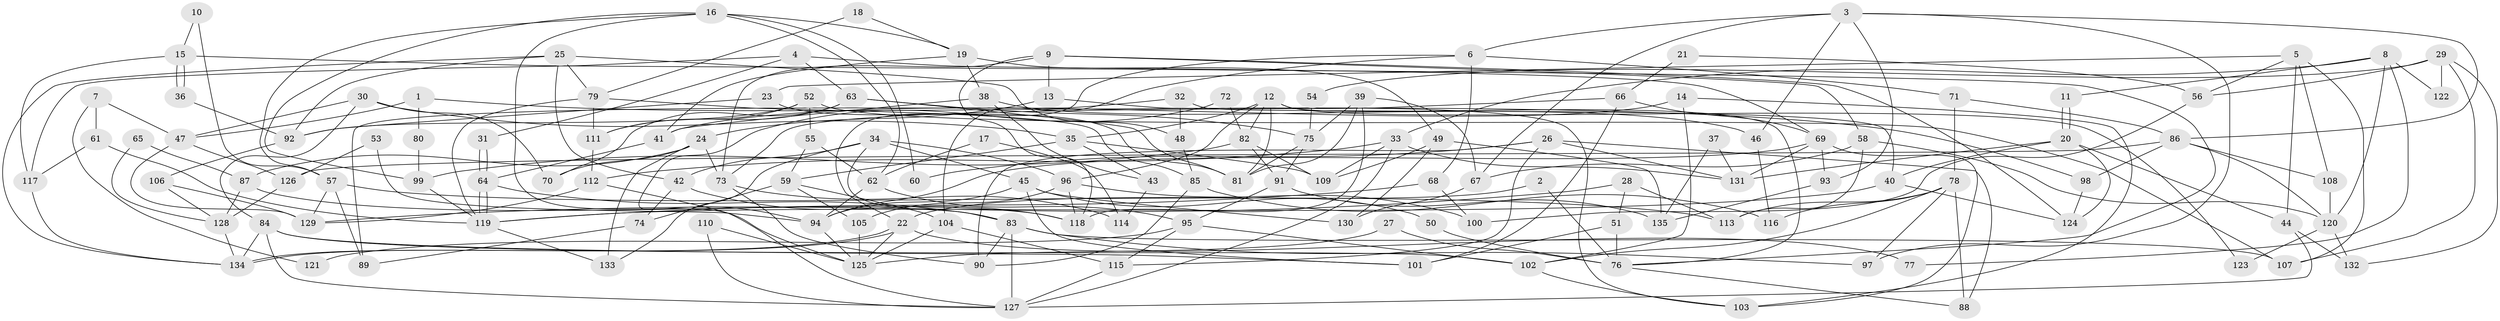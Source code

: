 // Generated by graph-tools (version 1.1) at 2025/11/02/27/25 16:11:20]
// undirected, 135 vertices, 270 edges
graph export_dot {
graph [start="1"]
  node [color=gray90,style=filled];
  1;
  2;
  3;
  4;
  5;
  6;
  7;
  8;
  9;
  10;
  11;
  12;
  13;
  14;
  15;
  16;
  17;
  18;
  19;
  20;
  21;
  22;
  23;
  24;
  25;
  26;
  27;
  28;
  29;
  30;
  31;
  32;
  33;
  34;
  35;
  36;
  37;
  38;
  39;
  40;
  41;
  42;
  43;
  44;
  45;
  46;
  47;
  48;
  49;
  50;
  51;
  52;
  53;
  54;
  55;
  56;
  57;
  58;
  59;
  60;
  61;
  62;
  63;
  64;
  65;
  66;
  67;
  68;
  69;
  70;
  71;
  72;
  73;
  74;
  75;
  76;
  77;
  78;
  79;
  80;
  81;
  82;
  83;
  84;
  85;
  86;
  87;
  88;
  89;
  90;
  91;
  92;
  93;
  94;
  95;
  96;
  97;
  98;
  99;
  100;
  101;
  102;
  103;
  104;
  105;
  106;
  107;
  108;
  109;
  110;
  111;
  112;
  113;
  114;
  115;
  116;
  117;
  118;
  119;
  120;
  121;
  122;
  123;
  124;
  125;
  126;
  127;
  128;
  129;
  130;
  131;
  132;
  133;
  134;
  135;
  1 -- 47;
  1 -- 98;
  1 -- 80;
  2 -- 22;
  2 -- 76;
  3 -- 86;
  3 -- 6;
  3 -- 46;
  3 -- 67;
  3 -- 93;
  3 -- 97;
  4 -- 63;
  4 -- 69;
  4 -- 31;
  4 -- 117;
  5 -- 107;
  5 -- 44;
  5 -- 23;
  5 -- 56;
  5 -- 108;
  6 -- 104;
  6 -- 68;
  6 -- 22;
  6 -- 71;
  7 -- 47;
  7 -- 61;
  7 -- 121;
  8 -- 120;
  8 -- 33;
  8 -- 11;
  8 -- 77;
  8 -- 122;
  9 -- 118;
  9 -- 58;
  9 -- 13;
  9 -- 73;
  9 -- 124;
  10 -- 15;
  10 -- 57;
  11 -- 20;
  11 -- 20;
  12 -- 82;
  12 -- 35;
  12 -- 76;
  12 -- 81;
  12 -- 96;
  12 -- 123;
  13 -- 103;
  13 -- 24;
  14 -- 102;
  14 -- 41;
  14 -- 103;
  15 -- 117;
  15 -- 36;
  15 -- 36;
  15 -- 76;
  16 -- 125;
  16 -- 19;
  16 -- 57;
  16 -- 60;
  16 -- 62;
  16 -- 99;
  17 -- 114;
  17 -- 62;
  18 -- 19;
  18 -- 79;
  19 -- 41;
  19 -- 49;
  19 -- 38;
  20 -- 40;
  20 -- 44;
  20 -- 124;
  20 -- 131;
  21 -- 56;
  21 -- 66;
  22 -- 134;
  22 -- 134;
  22 -- 77;
  22 -- 125;
  23 -- 81;
  23 -- 92;
  24 -- 70;
  24 -- 73;
  24 -- 87;
  24 -- 133;
  25 -- 42;
  25 -- 92;
  25 -- 48;
  25 -- 79;
  25 -- 134;
  26 -- 115;
  26 -- 88;
  26 -- 60;
  26 -- 90;
  26 -- 131;
  27 -- 76;
  27 -- 125;
  28 -- 51;
  28 -- 129;
  28 -- 113;
  29 -- 132;
  29 -- 107;
  29 -- 54;
  29 -- 56;
  29 -- 122;
  30 -- 84;
  30 -- 47;
  30 -- 35;
  30 -- 70;
  31 -- 64;
  31 -- 64;
  32 -- 89;
  32 -- 40;
  32 -- 48;
  33 -- 127;
  33 -- 131;
  33 -- 109;
  33 -- 112;
  34 -- 83;
  34 -- 133;
  34 -- 42;
  34 -- 45;
  34 -- 96;
  35 -- 59;
  35 -- 43;
  35 -- 109;
  36 -- 92;
  37 -- 131;
  37 -- 135;
  38 -- 46;
  38 -- 41;
  38 -- 43;
  39 -- 75;
  39 -- 81;
  39 -- 67;
  39 -- 118;
  40 -- 119;
  40 -- 124;
  41 -- 64;
  42 -- 118;
  42 -- 74;
  43 -- 114;
  44 -- 127;
  44 -- 132;
  45 -- 101;
  45 -- 50;
  45 -- 94;
  45 -- 130;
  46 -- 116;
  47 -- 126;
  47 -- 129;
  48 -- 85;
  49 -- 109;
  49 -- 130;
  49 -- 135;
  50 -- 76;
  51 -- 101;
  51 -- 76;
  52 -- 111;
  52 -- 92;
  52 -- 55;
  52 -- 107;
  53 -- 126;
  53 -- 94;
  54 -- 75;
  55 -- 62;
  55 -- 59;
  56 -- 100;
  57 -- 113;
  57 -- 89;
  57 -- 129;
  58 -- 67;
  58 -- 113;
  58 -- 120;
  59 -- 105;
  59 -- 74;
  59 -- 104;
  61 -- 117;
  61 -- 119;
  62 -- 94;
  62 -- 95;
  63 -- 111;
  63 -- 75;
  63 -- 70;
  63 -- 81;
  64 -- 119;
  64 -- 119;
  64 -- 83;
  65 -- 128;
  65 -- 87;
  66 -- 69;
  66 -- 73;
  66 -- 101;
  67 -- 130;
  68 -- 119;
  68 -- 100;
  69 -- 131;
  69 -- 94;
  69 -- 93;
  69 -- 103;
  71 -- 78;
  71 -- 86;
  72 -- 94;
  72 -- 82;
  73 -- 90;
  73 -- 114;
  74 -- 89;
  75 -- 81;
  75 -- 91;
  76 -- 88;
  78 -- 97;
  78 -- 102;
  78 -- 88;
  78 -- 113;
  78 -- 116;
  79 -- 85;
  79 -- 111;
  79 -- 119;
  80 -- 99;
  82 -- 109;
  82 -- 99;
  82 -- 91;
  83 -- 90;
  83 -- 97;
  83 -- 107;
  83 -- 127;
  84 -- 102;
  84 -- 134;
  84 -- 101;
  84 -- 127;
  85 -- 90;
  85 -- 116;
  86 -- 120;
  86 -- 98;
  86 -- 108;
  86 -- 126;
  87 -- 118;
  87 -- 128;
  91 -- 135;
  91 -- 95;
  92 -- 106;
  93 -- 135;
  94 -- 125;
  95 -- 102;
  95 -- 115;
  95 -- 121;
  96 -- 100;
  96 -- 105;
  96 -- 118;
  98 -- 124;
  99 -- 119;
  102 -- 103;
  104 -- 115;
  104 -- 125;
  105 -- 125;
  106 -- 129;
  106 -- 128;
  108 -- 120;
  110 -- 127;
  110 -- 125;
  111 -- 112;
  112 -- 127;
  112 -- 129;
  115 -- 127;
  117 -- 134;
  119 -- 133;
  120 -- 123;
  120 -- 132;
  126 -- 128;
  128 -- 134;
}
